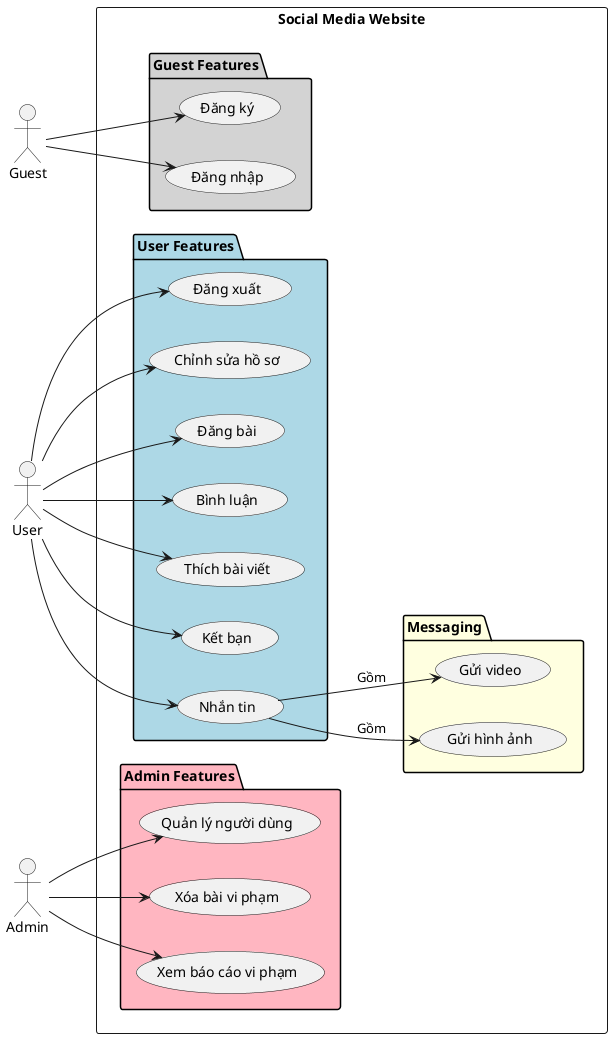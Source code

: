 @startuml
left to right direction

actor Guest
actor User
actor Admin

rectangle "Social Media Website" {
  
  package "Guest Features" #lightgray {
    Guest --> (Đăng ký)
    Guest --> (Đăng nhập)
  }

  package "User Features" #lightblue {
    User --> (Đăng xuất)
    User --> (Chỉnh sửa hồ sơ)
    User --> (Đăng bài)
    User --> (Bình luận)
    User --> (Thích bài viết)
    User --> (Kết bạn)
    User --> (Nhắn tin)
  }

  package "Messaging" #lightyellow {
    (Nhắn tin) --> (Gửi hình ảnh) : "Gồm"
    (Nhắn tin) --> (Gửi video) : "Gồm"
  }

  package "Admin Features" #lightpink {
    Admin --> (Quản lý người dùng)
    Admin --> (Xóa bài vi phạm)
    Admin --> (Xem báo cáo vi phạm)
  }
}
@enduml
